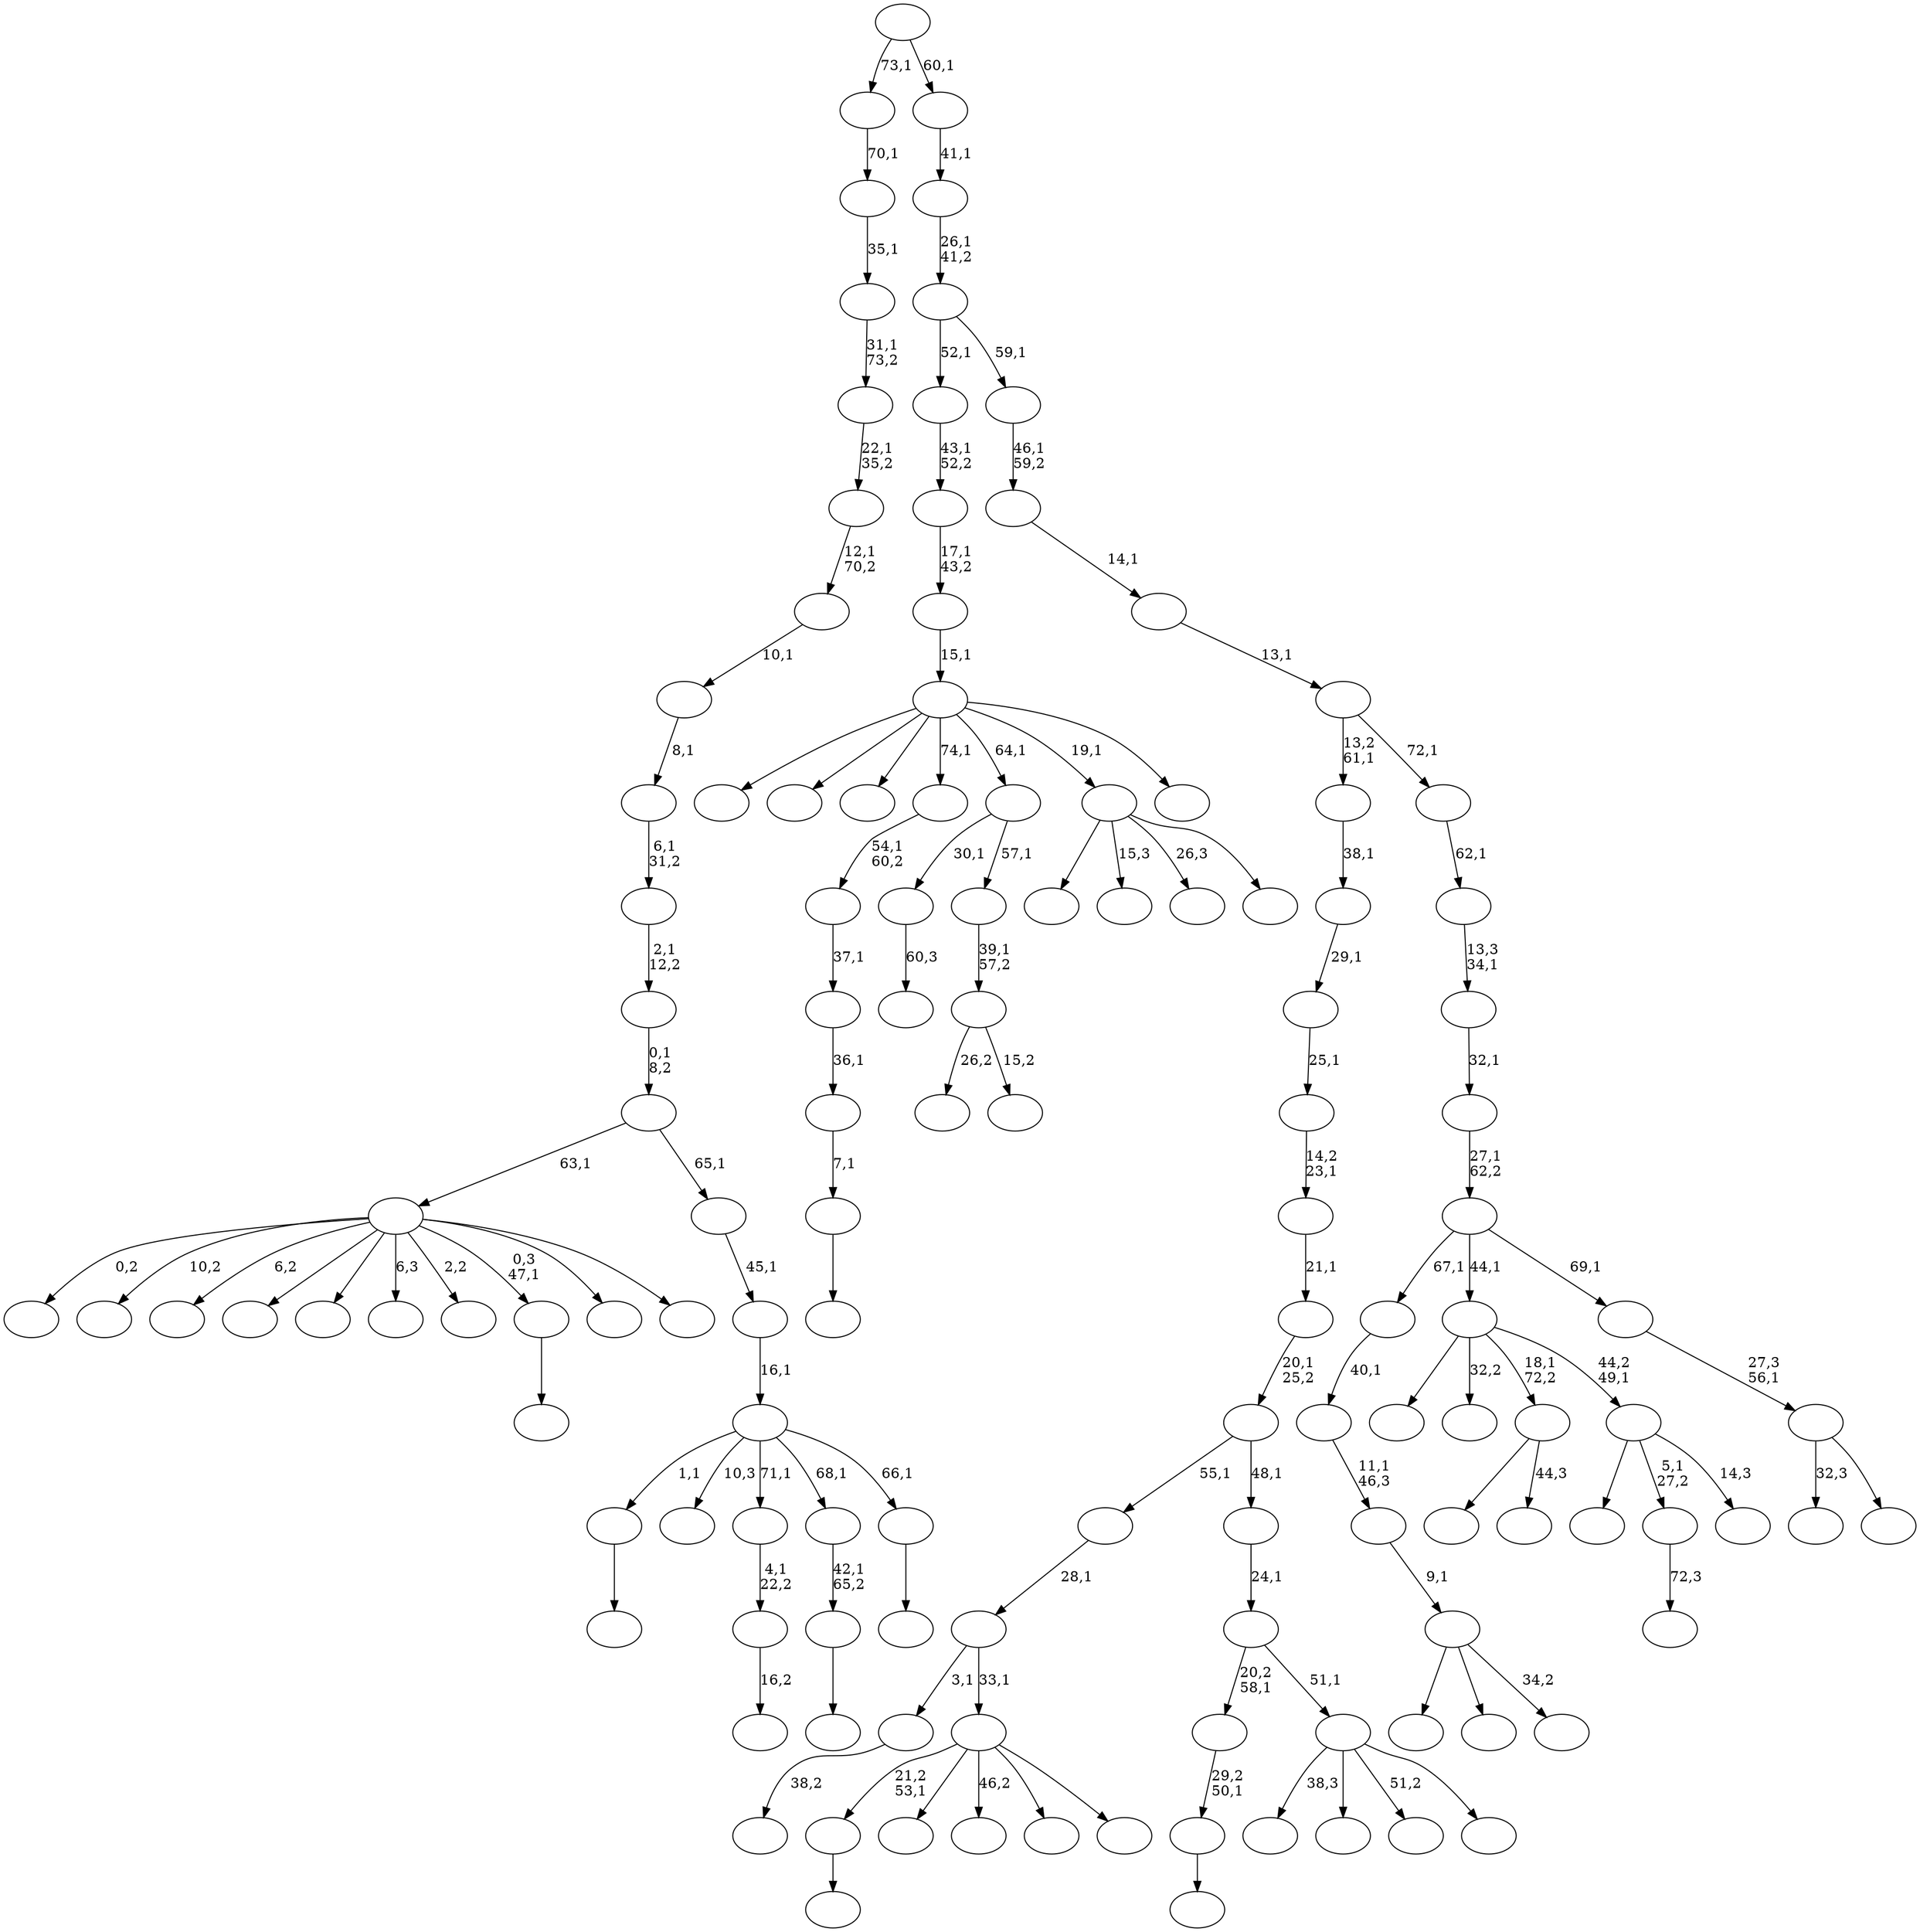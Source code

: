 digraph T {
	125 [label=""]
	124 [label=""]
	123 [label=""]
	122 [label=""]
	121 [label=""]
	120 [label=""]
	119 [label=""]
	118 [label=""]
	117 [label=""]
	116 [label=""]
	115 [label=""]
	114 [label=""]
	113 [label=""]
	112 [label=""]
	111 [label=""]
	110 [label=""]
	109 [label=""]
	108 [label=""]
	107 [label=""]
	106 [label=""]
	105 [label=""]
	104 [label=""]
	103 [label=""]
	102 [label=""]
	101 [label=""]
	100 [label=""]
	99 [label=""]
	98 [label=""]
	97 [label=""]
	96 [label=""]
	95 [label=""]
	94 [label=""]
	93 [label=""]
	92 [label=""]
	91 [label=""]
	90 [label=""]
	89 [label=""]
	88 [label=""]
	87 [label=""]
	86 [label=""]
	85 [label=""]
	84 [label=""]
	83 [label=""]
	82 [label=""]
	81 [label=""]
	80 [label=""]
	79 [label=""]
	78 [label=""]
	77 [label=""]
	76 [label=""]
	75 [label=""]
	74 [label=""]
	73 [label=""]
	72 [label=""]
	71 [label=""]
	70 [label=""]
	69 [label=""]
	68 [label=""]
	67 [label=""]
	66 [label=""]
	65 [label=""]
	64 [label=""]
	63 [label=""]
	62 [label=""]
	61 [label=""]
	60 [label=""]
	59 [label=""]
	58 [label=""]
	57 [label=""]
	56 [label=""]
	55 [label=""]
	54 [label=""]
	53 [label=""]
	52 [label=""]
	51 [label=""]
	50 [label=""]
	49 [label=""]
	48 [label=""]
	47 [label=""]
	46 [label=""]
	45 [label=""]
	44 [label=""]
	43 [label=""]
	42 [label=""]
	41 [label=""]
	40 [label=""]
	39 [label=""]
	38 [label=""]
	37 [label=""]
	36 [label=""]
	35 [label=""]
	34 [label=""]
	33 [label=""]
	32 [label=""]
	31 [label=""]
	30 [label=""]
	29 [label=""]
	28 [label=""]
	27 [label=""]
	26 [label=""]
	25 [label=""]
	24 [label=""]
	23 [label=""]
	22 [label=""]
	21 [label=""]
	20 [label=""]
	19 [label=""]
	18 [label=""]
	17 [label=""]
	16 [label=""]
	15 [label=""]
	14 [label=""]
	13 [label=""]
	12 [label=""]
	11 [label=""]
	10 [label=""]
	9 [label=""]
	8 [label=""]
	7 [label=""]
	6 [label=""]
	5 [label=""]
	4 [label=""]
	3 [label=""]
	2 [label=""]
	1 [label=""]
	0 [label=""]
	123 -> 124 [label=""]
	119 -> 120 [label=""]
	107 -> 108 [label="16,2"]
	106 -> 107 [label="4,1\n22,2"]
	97 -> 98 [label=""]
	96 -> 97 [label="29,2\n50,1"]
	92 -> 115 [label=""]
	92 -> 95 [label=""]
	92 -> 93 [label="34,2"]
	91 -> 92 [label="9,1"]
	90 -> 91 [label="11,1\n46,3"]
	89 -> 90 [label="40,1"]
	83 -> 84 [label="60,3"]
	81 -> 82 [label=""]
	80 -> 81 [label="7,1"]
	79 -> 80 [label="36,1"]
	78 -> 79 [label="37,1"]
	77 -> 78 [label="54,1\n60,2"]
	75 -> 111 [label=""]
	75 -> 76 [label="44,3"]
	72 -> 100 [label="26,2"]
	72 -> 73 [label="15,2"]
	71 -> 72 [label="39,1\n57,2"]
	70 -> 83 [label="30,1"]
	70 -> 71 [label="57,1"]
	67 -> 68 [label="38,2"]
	65 -> 66 [label="72,3"]
	63 -> 125 [label=""]
	63 -> 122 [label="15,3"]
	63 -> 85 [label="26,3"]
	63 -> 64 [label=""]
	61 -> 123 [label="21,2\n53,1"]
	61 -> 109 [label=""]
	61 -> 104 [label="46,2"]
	61 -> 69 [label=""]
	61 -> 62 [label=""]
	60 -> 67 [label="3,1"]
	60 -> 61 [label="33,1"]
	59 -> 60 [label="28,1"]
	57 -> 58 [label=""]
	54 -> 55 [label=""]
	53 -> 54 [label="42,1\n65,2"]
	51 -> 121 [label="0,2"]
	51 -> 112 [label="10,2"]
	51 -> 103 [label="6,2"]
	51 -> 99 [label=""]
	51 -> 94 [label=""]
	51 -> 88 [label="6,3"]
	51 -> 86 [label="2,2"]
	51 -> 57 [label="0,3\n47,1"]
	51 -> 56 [label=""]
	51 -> 52 [label=""]
	49 -> 74 [label=""]
	49 -> 65 [label="5,1\n27,2"]
	49 -> 50 [label="14,3"]
	48 -> 113 [label=""]
	48 -> 105 [label="32,2"]
	48 -> 75 [label="18,1\n72,2"]
	48 -> 49 [label="44,2\n49,1"]
	46 -> 118 [label=""]
	46 -> 114 [label=""]
	46 -> 101 [label=""]
	46 -> 77 [label="74,1"]
	46 -> 70 [label="64,1"]
	46 -> 63 [label="19,1"]
	46 -> 47 [label=""]
	45 -> 46 [label="15,1"]
	44 -> 45 [label="17,1\n43,2"]
	43 -> 44 [label="43,1\n52,2"]
	41 -> 117 [label="38,3"]
	41 -> 116 [label=""]
	41 -> 87 [label="51,2"]
	41 -> 42 [label=""]
	40 -> 96 [label="20,2\n58,1"]
	40 -> 41 [label="51,1"]
	39 -> 40 [label="24,1"]
	38 -> 59 [label="55,1"]
	38 -> 39 [label="48,1"]
	37 -> 38 [label="20,1\n25,2"]
	36 -> 37 [label="21,1"]
	35 -> 36 [label="14,2\n23,1"]
	34 -> 35 [label="25,1"]
	33 -> 34 [label="29,1"]
	32 -> 33 [label="38,1"]
	30 -> 31 [label=""]
	29 -> 119 [label="1,1"]
	29 -> 110 [label="10,3"]
	29 -> 106 [label="71,1"]
	29 -> 53 [label="68,1"]
	29 -> 30 [label="66,1"]
	28 -> 29 [label="16,1"]
	27 -> 28 [label="45,1"]
	26 -> 51 [label="63,1"]
	26 -> 27 [label="65,1"]
	25 -> 26 [label="0,1\n8,2"]
	24 -> 25 [label="2,1\n12,2"]
	23 -> 24 [label="6,1\n31,2"]
	22 -> 23 [label="8,1"]
	21 -> 22 [label="10,1"]
	20 -> 21 [label="12,1\n70,2"]
	19 -> 20 [label="22,1\n35,2"]
	18 -> 19 [label="31,1\n73,2"]
	17 -> 18 [label="35,1"]
	16 -> 17 [label="70,1"]
	14 -> 102 [label="32,3"]
	14 -> 15 [label=""]
	13 -> 14 [label="27,3\n56,1"]
	12 -> 89 [label="67,1"]
	12 -> 48 [label="44,1"]
	12 -> 13 [label="69,1"]
	11 -> 12 [label="27,1\n62,2"]
	10 -> 11 [label="32,1"]
	9 -> 10 [label="13,3\n34,1"]
	8 -> 9 [label="62,1"]
	7 -> 32 [label="13,2\n61,1"]
	7 -> 8 [label="72,1"]
	6 -> 7 [label="13,1"]
	5 -> 6 [label="14,1"]
	4 -> 5 [label="46,1\n59,2"]
	3 -> 43 [label="52,1"]
	3 -> 4 [label="59,1"]
	2 -> 3 [label="26,1\n41,2"]
	1 -> 2 [label="41,1"]
	0 -> 16 [label="73,1"]
	0 -> 1 [label="60,1"]
}
